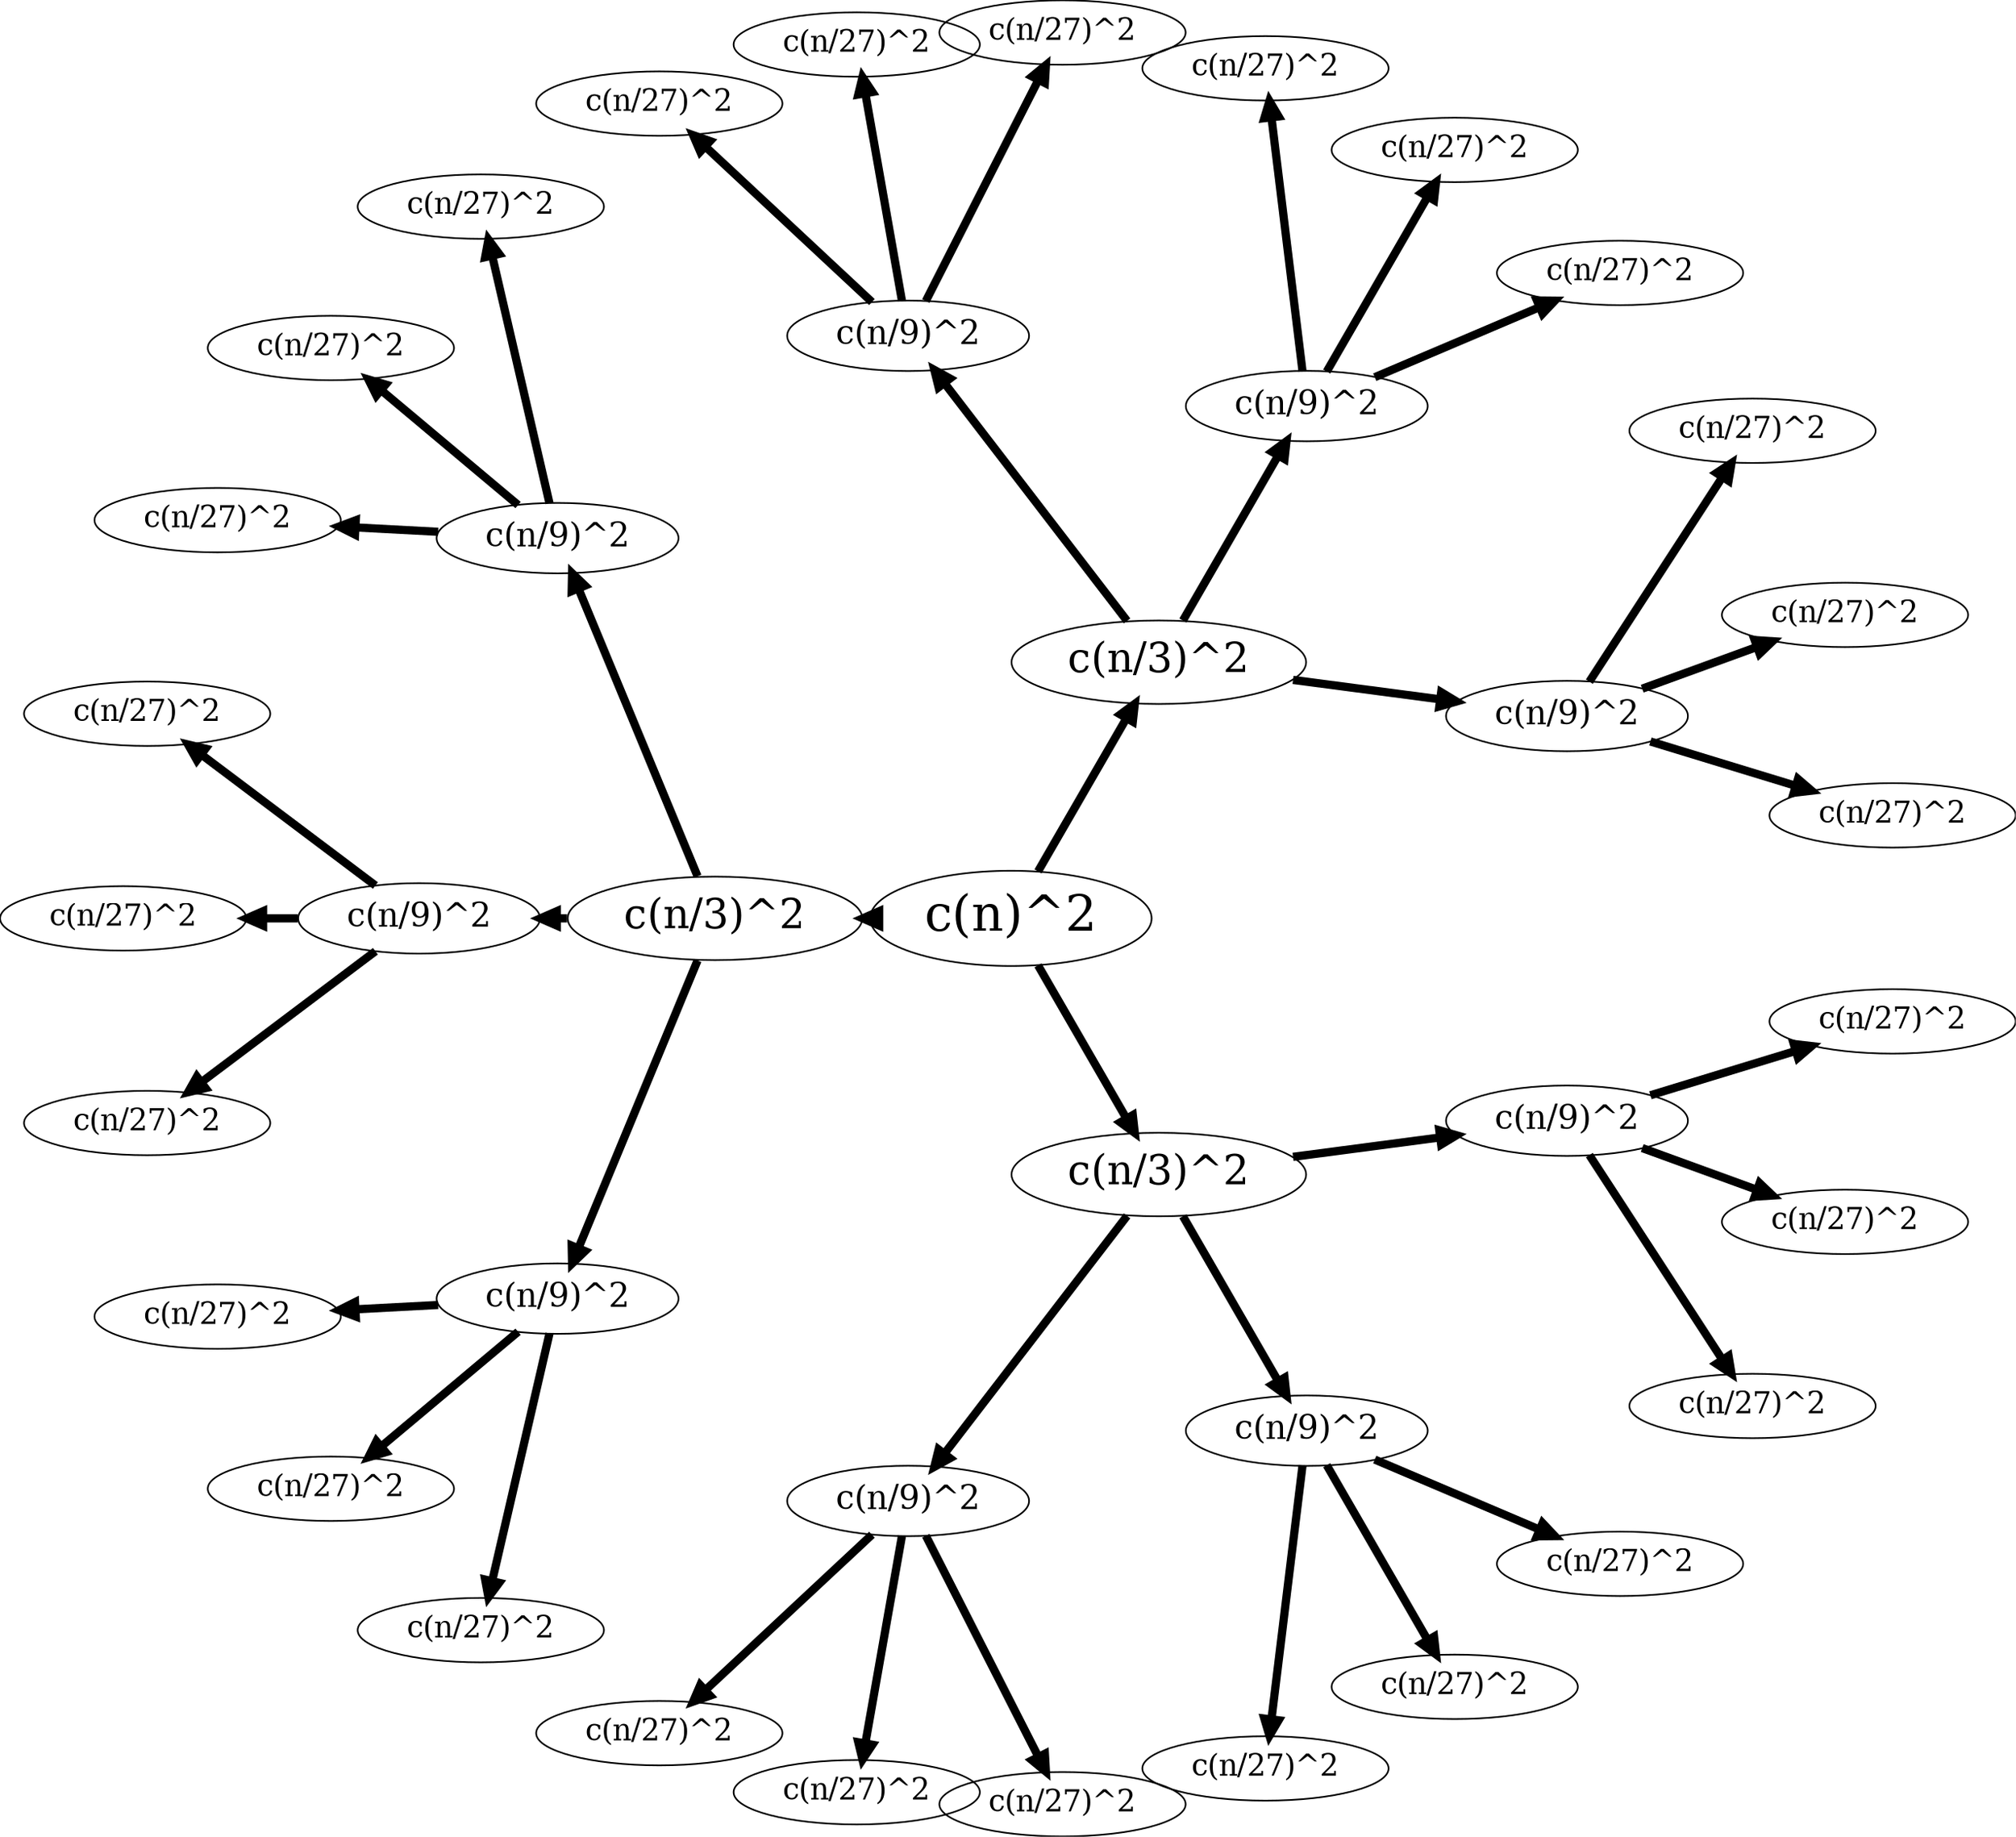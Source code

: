 digraph {
    layout=twopi;
       graph [pad="0", nodesep="1", ranksep="2.5"];
       edge [penwidth=5]
       node [fontsize=30 fontcolor=black]
       n1 [label="c(n)^2"];
       node [fontsize=25 fontcolor = black]
       n2 [label="c(n/3)^2"];
       n3 [label="c(n/3)^2"];
      n4 [label="c(n/3)^2"];
      node [fontsize=20 fontcolor = black]
      n5 [label="c(n/9)^2"];
      n6 [label="c(n/9)^2"];
      n7 [label="c(n/9)^2"];
      n8 [label="c(n/9)^2"];
      n9 [label="c(n/9)^2"];
      n10 [label="c(n/9)^2"];
      n11 [label="c(n/9)^2"];
      n12 [label="c(n/9)^2"];
      n13 [label="c(n/9)^2"];
      node [fontsize=18 fontcolor = black]
      n14 [label="c(n/27)^2"];
      n15 [label="c(n/27)^2"];
      n16 [label="c(n/27)^2"];
      n17 [label="c(n/27)^2"];
      n18 [label="c(n/27)^2"];
      n19 [label="c(n/27)^2"];
      n20 [label="c(n/27)^2"];
      n21 [label="c(n/27)^2"];
      n22 [label="c(n/27)^2"];
      n23 [label="c(n/27)^2"];
      n24 [label="c(n/27)^2"];
      n25 [label="c(n/27)^2"];
      n26 [label="c(n/27)^2"];
      n27 [label="c(n/27)^2"];
      n28 [label="c(n/27)^2"];
      n29 [label="c(n/27)^2"];
      n30 [label="c(n/27)^2"];
      n31 [label="c(n/27)^2"];
      n32 [label="c(n/27)^2"];
      n33 [label="c(n/27)^2"];
      n34 [label="c(n/27)^2"];
      n35 [label="c(n/27)^2"];
      n36 [label="c(n/27)^2"];
      n37 [label="c(n/27)^2"];
      n38 [label="c(n/27)^2"];
      n39 [label="c(n/27)^2"];
      n40 [label="c(n/27)^2"];
      n1 -> n2
      n1 -> n3
      n1 -> n4
      n2 -> n5
      n2 -> n6
      n2 -> n7
      n3 -> n8 
      n3 -> n9
      n3 -> n10
      n4 -> n11
      n4 -> n12
      n4 -> n13
      n5 -> n14
      n5 -> n15
      n5 -> n16
      n6 -> n17
      n6 -> n18
      n6 -> n19
      n7-> n20 
      n7 -> n21
      n7 -> n22
      n8 -> n23
      n8 -> n24
      n8 -> n25
      n9 -> n26
      n9 -> n27
      n9 -> n28
      n10 -> n29
      n10 -> n30
      n10 -> n31
      n11 -> n32
      n11 -> n33
      n11 -> n34
      n12 -> n35
      n12 -> n36
      n12 -> n37
      n13 -> n38
      n13 -> n39
      n13 -> n40
      
}
